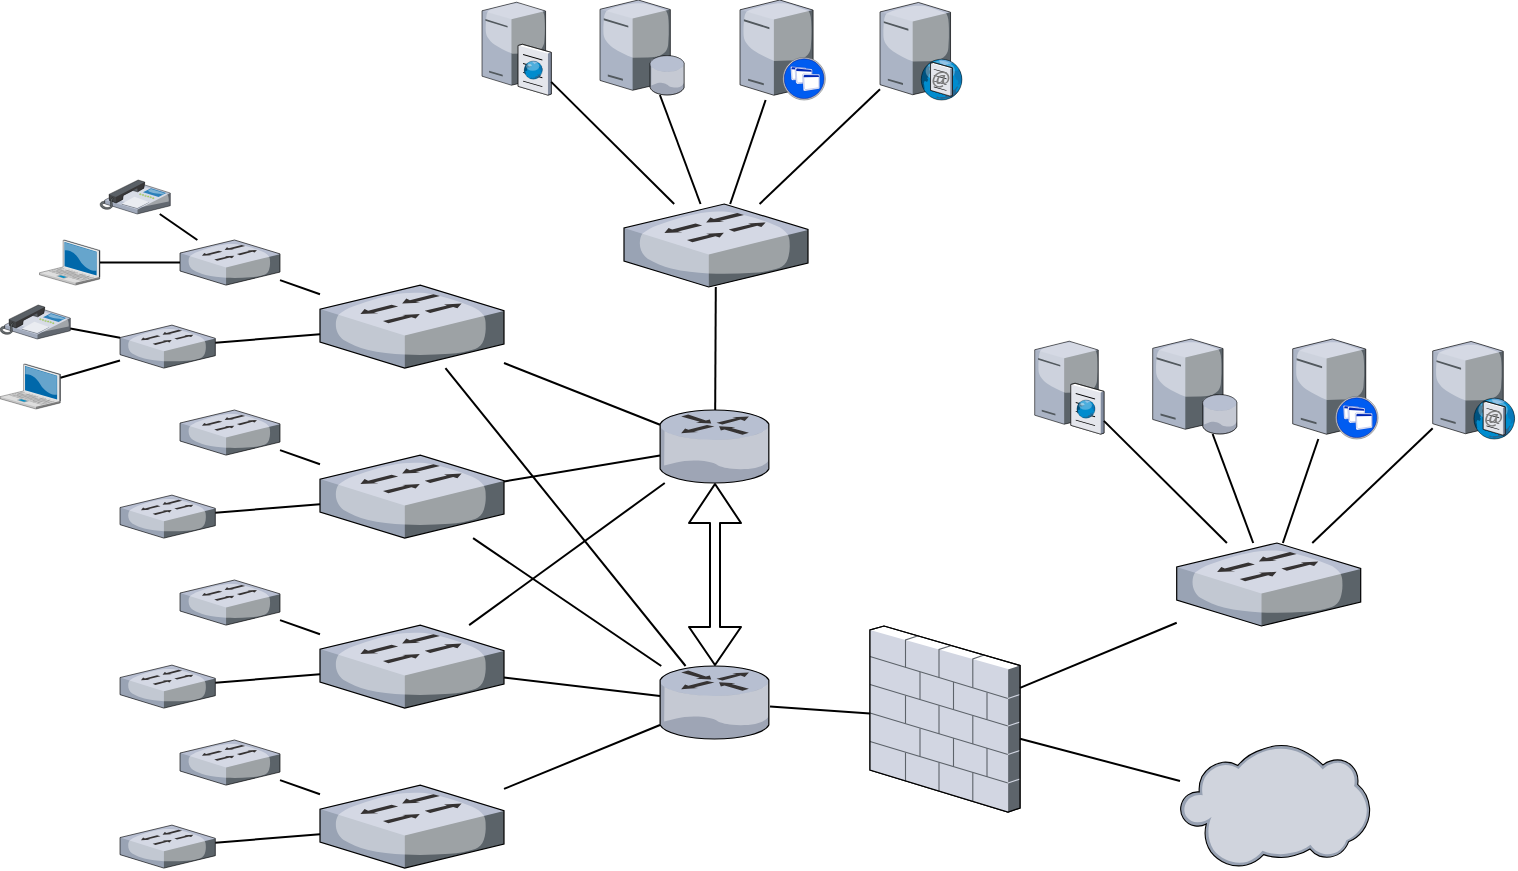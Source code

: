 <mxfile version="13.8.0" type="github">
  <diagram name="Page-1" id="822b0af5-4adb-64df-f703-e8dfc1f81529">
    <mxGraphModel dx="946" dy="516" grid="1" gridSize="10" guides="1" tooltips="1" connect="1" arrows="1" fold="1" page="1" pageScale="1" pageWidth="1100" pageHeight="850" background="#ffffff" math="0" shadow="0">
      <root>
        <mxCell id="0" />
        <mxCell id="1" parent="0" />
        <mxCell id="IQSiClCuCKLZ4wRSAv6x-2" value="" style="verticalLabelPosition=bottom;aspect=fixed;html=1;verticalAlign=top;strokeColor=none;align=center;outlineConnect=0;shape=mxgraph.citrix.switch;" vertex="1" parent="1">
          <mxGeometry x="200" y="362.56" width="92" height="41.5" as="geometry" />
        </mxCell>
        <mxCell id="IQSiClCuCKLZ4wRSAv6x-3" value="" style="verticalLabelPosition=bottom;aspect=fixed;html=1;verticalAlign=top;strokeColor=none;align=center;outlineConnect=0;shape=mxgraph.citrix.switch;" vertex="1" parent="1">
          <mxGeometry x="130" y="340" width="50" height="22.56" as="geometry" />
        </mxCell>
        <mxCell id="IQSiClCuCKLZ4wRSAv6x-4" value="" style="verticalLabelPosition=bottom;aspect=fixed;html=1;verticalAlign=top;strokeColor=none;align=center;outlineConnect=0;shape=mxgraph.citrix.switch;" vertex="1" parent="1">
          <mxGeometry x="100" y="382.56" width="47.66" height="21.5" as="geometry" />
        </mxCell>
        <mxCell id="IQSiClCuCKLZ4wRSAv6x-6" value="" style="endArrow=none;html=1;" edge="1" parent="1" source="IQSiClCuCKLZ4wRSAv6x-2" target="IQSiClCuCKLZ4wRSAv6x-3">
          <mxGeometry width="50" height="50" relative="1" as="geometry">
            <mxPoint x="330" y="442.56" as="sourcePoint" />
            <mxPoint x="380" y="392.56" as="targetPoint" />
          </mxGeometry>
        </mxCell>
        <mxCell id="IQSiClCuCKLZ4wRSAv6x-7" value="" style="endArrow=none;html=1;" edge="1" parent="1" source="IQSiClCuCKLZ4wRSAv6x-4" target="IQSiClCuCKLZ4wRSAv6x-2">
          <mxGeometry width="50" height="50" relative="1" as="geometry">
            <mxPoint x="330" y="442.56" as="sourcePoint" />
            <mxPoint x="380" y="392.56" as="targetPoint" />
          </mxGeometry>
        </mxCell>
        <mxCell id="IQSiClCuCKLZ4wRSAv6x-8" value="" style="verticalLabelPosition=bottom;aspect=fixed;html=1;verticalAlign=top;strokeColor=none;align=center;outlineConnect=0;shape=mxgraph.citrix.switch;" vertex="1" parent="1">
          <mxGeometry x="200" y="447.56" width="92" height="41.5" as="geometry" />
        </mxCell>
        <mxCell id="IQSiClCuCKLZ4wRSAv6x-9" value="" style="verticalLabelPosition=bottom;aspect=fixed;html=1;verticalAlign=top;strokeColor=none;align=center;outlineConnect=0;shape=mxgraph.citrix.switch;" vertex="1" parent="1">
          <mxGeometry x="130" y="425" width="50" height="22.56" as="geometry" />
        </mxCell>
        <mxCell id="IQSiClCuCKLZ4wRSAv6x-10" value="" style="verticalLabelPosition=bottom;aspect=fixed;html=1;verticalAlign=top;strokeColor=none;align=center;outlineConnect=0;shape=mxgraph.citrix.switch;" vertex="1" parent="1">
          <mxGeometry x="100" y="467.56" width="47.66" height="21.5" as="geometry" />
        </mxCell>
        <mxCell id="IQSiClCuCKLZ4wRSAv6x-11" value="" style="endArrow=none;html=1;" edge="1" parent="1" source="IQSiClCuCKLZ4wRSAv6x-8" target="IQSiClCuCKLZ4wRSAv6x-9">
          <mxGeometry width="50" height="50" relative="1" as="geometry">
            <mxPoint x="330" y="527.56" as="sourcePoint" />
            <mxPoint x="380" y="477.56" as="targetPoint" />
          </mxGeometry>
        </mxCell>
        <mxCell id="IQSiClCuCKLZ4wRSAv6x-12" value="" style="endArrow=none;html=1;" edge="1" parent="1" source="IQSiClCuCKLZ4wRSAv6x-10" target="IQSiClCuCKLZ4wRSAv6x-8">
          <mxGeometry width="50" height="50" relative="1" as="geometry">
            <mxPoint x="330" y="527.56" as="sourcePoint" />
            <mxPoint x="380" y="477.56" as="targetPoint" />
          </mxGeometry>
        </mxCell>
        <mxCell id="IQSiClCuCKLZ4wRSAv6x-13" value="" style="verticalLabelPosition=bottom;aspect=fixed;html=1;verticalAlign=top;strokeColor=none;align=center;outlineConnect=0;shape=mxgraph.citrix.switch;" vertex="1" parent="1">
          <mxGeometry x="200" y="532.56" width="92" height="41.5" as="geometry" />
        </mxCell>
        <mxCell id="IQSiClCuCKLZ4wRSAv6x-14" value="" style="verticalLabelPosition=bottom;aspect=fixed;html=1;verticalAlign=top;strokeColor=none;align=center;outlineConnect=0;shape=mxgraph.citrix.switch;" vertex="1" parent="1">
          <mxGeometry x="130" y="510" width="50" height="22.56" as="geometry" />
        </mxCell>
        <mxCell id="IQSiClCuCKLZ4wRSAv6x-15" value="" style="verticalLabelPosition=bottom;aspect=fixed;html=1;verticalAlign=top;strokeColor=none;align=center;outlineConnect=0;shape=mxgraph.citrix.switch;" vertex="1" parent="1">
          <mxGeometry x="100" y="552.56" width="47.66" height="21.5" as="geometry" />
        </mxCell>
        <mxCell id="IQSiClCuCKLZ4wRSAv6x-16" value="" style="endArrow=none;html=1;" edge="1" parent="1" source="IQSiClCuCKLZ4wRSAv6x-13" target="IQSiClCuCKLZ4wRSAv6x-14">
          <mxGeometry width="50" height="50" relative="1" as="geometry">
            <mxPoint x="330" y="612.56" as="sourcePoint" />
            <mxPoint x="380" y="562.56" as="targetPoint" />
          </mxGeometry>
        </mxCell>
        <mxCell id="IQSiClCuCKLZ4wRSAv6x-17" value="" style="endArrow=none;html=1;" edge="1" parent="1" source="IQSiClCuCKLZ4wRSAv6x-15" target="IQSiClCuCKLZ4wRSAv6x-13">
          <mxGeometry width="50" height="50" relative="1" as="geometry">
            <mxPoint x="330" y="612.56" as="sourcePoint" />
            <mxPoint x="380" y="562.56" as="targetPoint" />
          </mxGeometry>
        </mxCell>
        <mxCell id="IQSiClCuCKLZ4wRSAv6x-18" value="" style="verticalLabelPosition=bottom;aspect=fixed;html=1;verticalAlign=top;strokeColor=none;align=center;outlineConnect=0;shape=mxgraph.citrix.switch;" vertex="1" parent="1">
          <mxGeometry x="200" y="612.56" width="92" height="41.5" as="geometry" />
        </mxCell>
        <mxCell id="IQSiClCuCKLZ4wRSAv6x-19" value="" style="verticalLabelPosition=bottom;aspect=fixed;html=1;verticalAlign=top;strokeColor=none;align=center;outlineConnect=0;shape=mxgraph.citrix.switch;" vertex="1" parent="1">
          <mxGeometry x="130" y="590" width="50" height="22.56" as="geometry" />
        </mxCell>
        <mxCell id="IQSiClCuCKLZ4wRSAv6x-20" value="" style="verticalLabelPosition=bottom;aspect=fixed;html=1;verticalAlign=top;strokeColor=none;align=center;outlineConnect=0;shape=mxgraph.citrix.switch;" vertex="1" parent="1">
          <mxGeometry x="100" y="632.56" width="47.66" height="21.5" as="geometry" />
        </mxCell>
        <mxCell id="IQSiClCuCKLZ4wRSAv6x-21" value="" style="endArrow=none;html=1;" edge="1" parent="1" source="IQSiClCuCKLZ4wRSAv6x-18" target="IQSiClCuCKLZ4wRSAv6x-19">
          <mxGeometry width="50" height="50" relative="1" as="geometry">
            <mxPoint x="330" y="692.56" as="sourcePoint" />
            <mxPoint x="380" y="642.56" as="targetPoint" />
          </mxGeometry>
        </mxCell>
        <mxCell id="IQSiClCuCKLZ4wRSAv6x-22" value="" style="endArrow=none;html=1;" edge="1" parent="1" source="IQSiClCuCKLZ4wRSAv6x-20" target="IQSiClCuCKLZ4wRSAv6x-18">
          <mxGeometry width="50" height="50" relative="1" as="geometry">
            <mxPoint x="330" y="692.56" as="sourcePoint" />
            <mxPoint x="380" y="642.56" as="targetPoint" />
          </mxGeometry>
        </mxCell>
        <mxCell id="IQSiClCuCKLZ4wRSAv6x-23" value="" style="verticalLabelPosition=bottom;aspect=fixed;html=1;verticalAlign=top;strokeColor=none;align=center;outlineConnect=0;shape=mxgraph.citrix.router;" vertex="1" parent="1">
          <mxGeometry x="370" y="425" width="55" height="36.5" as="geometry" />
        </mxCell>
        <mxCell id="IQSiClCuCKLZ4wRSAv6x-24" value="" style="verticalLabelPosition=bottom;aspect=fixed;html=1;verticalAlign=top;strokeColor=none;align=center;outlineConnect=0;shape=mxgraph.citrix.router;" vertex="1" parent="1">
          <mxGeometry x="370" y="553" width="55" height="36.5" as="geometry" />
        </mxCell>
        <mxCell id="IQSiClCuCKLZ4wRSAv6x-25" value="" style="endArrow=none;html=1;" edge="1" parent="1" source="IQSiClCuCKLZ4wRSAv6x-23" target="IQSiClCuCKLZ4wRSAv6x-2">
          <mxGeometry width="50" height="50" relative="1" as="geometry">
            <mxPoint x="330" y="540" as="sourcePoint" />
            <mxPoint x="380" y="490" as="targetPoint" />
          </mxGeometry>
        </mxCell>
        <mxCell id="IQSiClCuCKLZ4wRSAv6x-26" value="" style="endArrow=none;html=1;" edge="1" parent="1" source="IQSiClCuCKLZ4wRSAv6x-24" target="IQSiClCuCKLZ4wRSAv6x-2">
          <mxGeometry width="50" height="50" relative="1" as="geometry">
            <mxPoint x="330" y="540" as="sourcePoint" />
            <mxPoint x="380" y="490" as="targetPoint" />
          </mxGeometry>
        </mxCell>
        <mxCell id="IQSiClCuCKLZ4wRSAv6x-27" value="" style="endArrow=none;html=1;" edge="1" parent="1" source="IQSiClCuCKLZ4wRSAv6x-23" target="IQSiClCuCKLZ4wRSAv6x-8">
          <mxGeometry width="50" height="50" relative="1" as="geometry">
            <mxPoint x="330" y="540" as="sourcePoint" />
            <mxPoint x="380" y="490" as="targetPoint" />
          </mxGeometry>
        </mxCell>
        <mxCell id="IQSiClCuCKLZ4wRSAv6x-28" value="" style="endArrow=none;html=1;" edge="1" parent="1" source="IQSiClCuCKLZ4wRSAv6x-24" target="IQSiClCuCKLZ4wRSAv6x-8">
          <mxGeometry width="50" height="50" relative="1" as="geometry">
            <mxPoint x="330" y="540" as="sourcePoint" />
            <mxPoint x="380" y="490" as="targetPoint" />
          </mxGeometry>
        </mxCell>
        <mxCell id="IQSiClCuCKLZ4wRSAv6x-29" value="" style="endArrow=none;html=1;" edge="1" parent="1" source="IQSiClCuCKLZ4wRSAv6x-13" target="IQSiClCuCKLZ4wRSAv6x-23">
          <mxGeometry width="50" height="50" relative="1" as="geometry">
            <mxPoint x="390" y="530" as="sourcePoint" />
            <mxPoint x="440" y="480" as="targetPoint" />
          </mxGeometry>
        </mxCell>
        <mxCell id="IQSiClCuCKLZ4wRSAv6x-30" value="" style="endArrow=none;html=1;" edge="1" parent="1" source="IQSiClCuCKLZ4wRSAv6x-13" target="IQSiClCuCKLZ4wRSAv6x-24">
          <mxGeometry width="50" height="50" relative="1" as="geometry">
            <mxPoint x="330" y="540" as="sourcePoint" />
            <mxPoint x="380" y="490" as="targetPoint" />
          </mxGeometry>
        </mxCell>
        <mxCell id="IQSiClCuCKLZ4wRSAv6x-31" value="" style="endArrow=none;html=1;" edge="1" parent="1" source="IQSiClCuCKLZ4wRSAv6x-18" target="IQSiClCuCKLZ4wRSAv6x-24">
          <mxGeometry width="50" height="50" relative="1" as="geometry">
            <mxPoint x="330" y="540" as="sourcePoint" />
            <mxPoint x="380" y="490" as="targetPoint" />
          </mxGeometry>
        </mxCell>
        <mxCell id="IQSiClCuCKLZ4wRSAv6x-32" value="" style="verticalLabelPosition=bottom;aspect=fixed;html=1;verticalAlign=top;strokeColor=none;align=center;outlineConnect=0;shape=mxgraph.citrix.switch;" vertex="1" parent="1">
          <mxGeometry x="352" y="322" width="92" height="41.5" as="geometry" />
        </mxCell>
        <mxCell id="IQSiClCuCKLZ4wRSAv6x-33" value="" style="verticalLabelPosition=bottom;aspect=fixed;html=1;verticalAlign=top;strokeColor=none;align=center;outlineConnect=0;shape=mxgraph.citrix.cache_server;" vertex="1" parent="1">
          <mxGeometry x="281" y="220" width="34.59" height="47.5" as="geometry" />
        </mxCell>
        <mxCell id="IQSiClCuCKLZ4wRSAv6x-34" value="" style="verticalLabelPosition=bottom;aspect=fixed;html=1;verticalAlign=top;strokeColor=none;align=center;outlineConnect=0;shape=mxgraph.citrix.database_server;" vertex="1" parent="1">
          <mxGeometry x="340" y="220" width="42.23" height="47.5" as="geometry" />
        </mxCell>
        <mxCell id="IQSiClCuCKLZ4wRSAv6x-35" value="" style="verticalLabelPosition=bottom;aspect=fixed;html=1;verticalAlign=top;strokeColor=none;align=center;outlineConnect=0;shape=mxgraph.citrix.xenapp_server;" vertex="1" parent="1">
          <mxGeometry x="410" y="220" width="42.7" height="50" as="geometry" />
        </mxCell>
        <mxCell id="IQSiClCuCKLZ4wRSAv6x-36" value="" style="verticalLabelPosition=bottom;aspect=fixed;html=1;verticalAlign=top;strokeColor=none;align=center;outlineConnect=0;shape=mxgraph.citrix.smtp_server;" vertex="1" parent="1">
          <mxGeometry x="480" y="220" width="41.31" height="50" as="geometry" />
        </mxCell>
        <mxCell id="IQSiClCuCKLZ4wRSAv6x-38" value="" style="endArrow=none;html=1;" edge="1" parent="1" source="IQSiClCuCKLZ4wRSAv6x-32" target="IQSiClCuCKLZ4wRSAv6x-33">
          <mxGeometry width="50" height="50" relative="1" as="geometry">
            <mxPoint x="300" y="330" as="sourcePoint" />
            <mxPoint x="330" y="270" as="targetPoint" />
          </mxGeometry>
        </mxCell>
        <mxCell id="IQSiClCuCKLZ4wRSAv6x-39" value="" style="endArrow=none;html=1;" edge="1" parent="1" source="IQSiClCuCKLZ4wRSAv6x-32" target="IQSiClCuCKLZ4wRSAv6x-34">
          <mxGeometry width="50" height="50" relative="1" as="geometry">
            <mxPoint x="330" y="480" as="sourcePoint" />
            <mxPoint x="380" y="430" as="targetPoint" />
          </mxGeometry>
        </mxCell>
        <mxCell id="IQSiClCuCKLZ4wRSAv6x-40" value="" style="endArrow=none;html=1;" edge="1" parent="1" source="IQSiClCuCKLZ4wRSAv6x-32" target="IQSiClCuCKLZ4wRSAv6x-35">
          <mxGeometry width="50" height="50" relative="1" as="geometry">
            <mxPoint x="387.102" y="332" as="sourcePoint" />
            <mxPoint x="325.59" y="270.923" as="targetPoint" />
          </mxGeometry>
        </mxCell>
        <mxCell id="IQSiClCuCKLZ4wRSAv6x-41" value="" style="endArrow=none;html=1;" edge="1" parent="1" source="IQSiClCuCKLZ4wRSAv6x-32" target="IQSiClCuCKLZ4wRSAv6x-36">
          <mxGeometry width="50" height="50" relative="1" as="geometry">
            <mxPoint x="415.079" y="332" as="sourcePoint" />
            <mxPoint x="432.821" y="280" as="targetPoint" />
          </mxGeometry>
        </mxCell>
        <mxCell id="IQSiClCuCKLZ4wRSAv6x-42" value="" style="endArrow=none;html=1;" edge="1" parent="1" source="IQSiClCuCKLZ4wRSAv6x-23" target="IQSiClCuCKLZ4wRSAv6x-32">
          <mxGeometry width="50" height="50" relative="1" as="geometry">
            <mxPoint x="480" y="430" as="sourcePoint" />
            <mxPoint x="530" y="380" as="targetPoint" />
          </mxGeometry>
        </mxCell>
        <mxCell id="IQSiClCuCKLZ4wRSAv6x-44" value="" style="shape=flexArrow;endArrow=classic;startArrow=classic;html=1;width=5;endSize=6.17;" edge="1" parent="1" source="IQSiClCuCKLZ4wRSAv6x-24" target="IQSiClCuCKLZ4wRSAv6x-23">
          <mxGeometry width="50" height="50" relative="1" as="geometry">
            <mxPoint x="480" y="540" as="sourcePoint" />
            <mxPoint x="530" y="490" as="targetPoint" />
          </mxGeometry>
        </mxCell>
        <mxCell id="IQSiClCuCKLZ4wRSAv6x-45" value="" style="verticalLabelPosition=bottom;aspect=fixed;html=1;verticalAlign=top;strokeColor=none;align=center;outlineConnect=0;shape=mxgraph.citrix.firewall;" vertex="1" parent="1">
          <mxGeometry x="475" y="533" width="75" height="93" as="geometry" />
        </mxCell>
        <mxCell id="IQSiClCuCKLZ4wRSAv6x-46" value="" style="verticalLabelPosition=bottom;aspect=fixed;html=1;verticalAlign=top;strokeColor=none;align=center;outlineConnect=0;shape=mxgraph.citrix.cloud;" vertex="1" parent="1">
          <mxGeometry x="630" y="592" width="95" height="62" as="geometry" />
        </mxCell>
        <mxCell id="IQSiClCuCKLZ4wRSAv6x-47" value="" style="verticalLabelPosition=bottom;aspect=fixed;html=1;verticalAlign=top;strokeColor=none;align=center;outlineConnect=0;shape=mxgraph.citrix.switch;" vertex="1" parent="1">
          <mxGeometry x="628.35" y="491.5" width="92" height="41.5" as="geometry" />
        </mxCell>
        <mxCell id="IQSiClCuCKLZ4wRSAv6x-48" value="" style="verticalLabelPosition=bottom;aspect=fixed;html=1;verticalAlign=top;strokeColor=none;align=center;outlineConnect=0;shape=mxgraph.citrix.cache_server;" vertex="1" parent="1">
          <mxGeometry x="557.35" y="389.5" width="34.59" height="47.5" as="geometry" />
        </mxCell>
        <mxCell id="IQSiClCuCKLZ4wRSAv6x-49" value="" style="verticalLabelPosition=bottom;aspect=fixed;html=1;verticalAlign=top;strokeColor=none;align=center;outlineConnect=0;shape=mxgraph.citrix.database_server;" vertex="1" parent="1">
          <mxGeometry x="616.35" y="389.5" width="42.23" height="47.5" as="geometry" />
        </mxCell>
        <mxCell id="IQSiClCuCKLZ4wRSAv6x-50" value="" style="verticalLabelPosition=bottom;aspect=fixed;html=1;verticalAlign=top;strokeColor=none;align=center;outlineConnect=0;shape=mxgraph.citrix.xenapp_server;" vertex="1" parent="1">
          <mxGeometry x="686.35" y="389.5" width="42.7" height="50" as="geometry" />
        </mxCell>
        <mxCell id="IQSiClCuCKLZ4wRSAv6x-51" value="" style="verticalLabelPosition=bottom;aspect=fixed;html=1;verticalAlign=top;strokeColor=none;align=center;outlineConnect=0;shape=mxgraph.citrix.smtp_server;" vertex="1" parent="1">
          <mxGeometry x="756.35" y="389.5" width="41.31" height="50" as="geometry" />
        </mxCell>
        <mxCell id="IQSiClCuCKLZ4wRSAv6x-52" value="" style="endArrow=none;html=1;" edge="1" parent="1" source="IQSiClCuCKLZ4wRSAv6x-47" target="IQSiClCuCKLZ4wRSAv6x-48">
          <mxGeometry width="50" height="50" relative="1" as="geometry">
            <mxPoint x="576.35" y="499.5" as="sourcePoint" />
            <mxPoint x="606.35" y="439.5" as="targetPoint" />
          </mxGeometry>
        </mxCell>
        <mxCell id="IQSiClCuCKLZ4wRSAv6x-53" value="" style="endArrow=none;html=1;" edge="1" parent="1" source="IQSiClCuCKLZ4wRSAv6x-47" target="IQSiClCuCKLZ4wRSAv6x-49">
          <mxGeometry width="50" height="50" relative="1" as="geometry">
            <mxPoint x="606.35" y="649.5" as="sourcePoint" />
            <mxPoint x="656.35" y="599.5" as="targetPoint" />
          </mxGeometry>
        </mxCell>
        <mxCell id="IQSiClCuCKLZ4wRSAv6x-54" value="" style="endArrow=none;html=1;" edge="1" parent="1" source="IQSiClCuCKLZ4wRSAv6x-47" target="IQSiClCuCKLZ4wRSAv6x-50">
          <mxGeometry width="50" height="50" relative="1" as="geometry">
            <mxPoint x="663.452" y="501.5" as="sourcePoint" />
            <mxPoint x="601.94" y="440.423" as="targetPoint" />
          </mxGeometry>
        </mxCell>
        <mxCell id="IQSiClCuCKLZ4wRSAv6x-55" value="" style="endArrow=none;html=1;" edge="1" parent="1" source="IQSiClCuCKLZ4wRSAv6x-47" target="IQSiClCuCKLZ4wRSAv6x-51">
          <mxGeometry width="50" height="50" relative="1" as="geometry">
            <mxPoint x="691.429" y="501.5" as="sourcePoint" />
            <mxPoint x="709.171" y="449.5" as="targetPoint" />
          </mxGeometry>
        </mxCell>
        <mxCell id="IQSiClCuCKLZ4wRSAv6x-56" value="" style="endArrow=none;html=1;" edge="1" parent="1" source="IQSiClCuCKLZ4wRSAv6x-45" target="IQSiClCuCKLZ4wRSAv6x-24">
          <mxGeometry width="50" height="50" relative="1" as="geometry">
            <mxPoint x="330" y="480" as="sourcePoint" />
            <mxPoint x="380" y="430" as="targetPoint" />
          </mxGeometry>
        </mxCell>
        <mxCell id="IQSiClCuCKLZ4wRSAv6x-57" value="" style="endArrow=none;html=1;" edge="1" parent="1" source="IQSiClCuCKLZ4wRSAv6x-45" target="IQSiClCuCKLZ4wRSAv6x-46">
          <mxGeometry width="50" height="50" relative="1" as="geometry">
            <mxPoint x="485" y="586.81" as="sourcePoint" />
            <mxPoint x="435" y="583.223" as="targetPoint" />
          </mxGeometry>
        </mxCell>
        <mxCell id="IQSiClCuCKLZ4wRSAv6x-58" value="" style="endArrow=none;html=1;" edge="1" parent="1" source="IQSiClCuCKLZ4wRSAv6x-45" target="IQSiClCuCKLZ4wRSAv6x-47">
          <mxGeometry width="50" height="50" relative="1" as="geometry">
            <mxPoint x="560" y="599.386" as="sourcePoint" />
            <mxPoint x="640" y="620.477" as="targetPoint" />
          </mxGeometry>
        </mxCell>
        <mxCell id="IQSiClCuCKLZ4wRSAv6x-59" value="" style="verticalLabelPosition=bottom;aspect=fixed;html=1;verticalAlign=top;strokeColor=none;align=center;outlineConnect=0;shape=mxgraph.citrix.ip_phone;" vertex="1" parent="1">
          <mxGeometry x="90" y="310" width="35.15" height="17" as="geometry" />
        </mxCell>
        <mxCell id="IQSiClCuCKLZ4wRSAv6x-60" value="" style="verticalLabelPosition=bottom;aspect=fixed;html=1;verticalAlign=top;strokeColor=none;align=center;outlineConnect=0;shape=mxgraph.citrix.laptop_2;" vertex="1" parent="1">
          <mxGeometry x="59.75" y="340" width="30.25" height="22.56" as="geometry" />
        </mxCell>
        <mxCell id="IQSiClCuCKLZ4wRSAv6x-61" value="" style="verticalLabelPosition=bottom;aspect=fixed;html=1;verticalAlign=top;strokeColor=none;align=center;outlineConnect=0;shape=mxgraph.citrix.ip_phone;" vertex="1" parent="1">
          <mxGeometry x="40" y="372.5" width="35.15" height="17" as="geometry" />
        </mxCell>
        <mxCell id="IQSiClCuCKLZ4wRSAv6x-62" value="" style="verticalLabelPosition=bottom;aspect=fixed;html=1;verticalAlign=top;strokeColor=none;align=center;outlineConnect=0;shape=mxgraph.citrix.laptop_2;" vertex="1" parent="1">
          <mxGeometry x="40" y="401.97" width="30.25" height="22.56" as="geometry" />
        </mxCell>
        <mxCell id="IQSiClCuCKLZ4wRSAv6x-63" value="" style="endArrow=none;html=1;" edge="1" parent="1" source="IQSiClCuCKLZ4wRSAv6x-3" target="IQSiClCuCKLZ4wRSAv6x-59">
          <mxGeometry width="50" height="50" relative="1" as="geometry">
            <mxPoint x="330" y="480" as="sourcePoint" />
            <mxPoint x="380" y="430" as="targetPoint" />
          </mxGeometry>
        </mxCell>
        <mxCell id="IQSiClCuCKLZ4wRSAv6x-64" value="" style="endArrow=none;html=1;" edge="1" parent="1" source="IQSiClCuCKLZ4wRSAv6x-3" target="IQSiClCuCKLZ4wRSAv6x-60">
          <mxGeometry width="50" height="50" relative="1" as="geometry">
            <mxPoint x="130" y="351" as="sourcePoint" />
            <mxPoint x="129.873" y="337" as="targetPoint" />
          </mxGeometry>
        </mxCell>
        <mxCell id="IQSiClCuCKLZ4wRSAv6x-65" value="" style="endArrow=none;html=1;" edge="1" parent="1" source="IQSiClCuCKLZ4wRSAv6x-4" target="IQSiClCuCKLZ4wRSAv6x-61">
          <mxGeometry width="50" height="50" relative="1" as="geometry">
            <mxPoint x="158.68" y="360" as="sourcePoint" />
            <mxPoint x="139.873" y="347" as="targetPoint" />
          </mxGeometry>
        </mxCell>
        <mxCell id="IQSiClCuCKLZ4wRSAv6x-66" value="" style="endArrow=none;html=1;" edge="1" parent="1" source="IQSiClCuCKLZ4wRSAv6x-4" target="IQSiClCuCKLZ4wRSAv6x-62">
          <mxGeometry width="50" height="50" relative="1" as="geometry">
            <mxPoint x="168.68" y="370" as="sourcePoint" />
            <mxPoint x="149.873" y="357" as="targetPoint" />
          </mxGeometry>
        </mxCell>
      </root>
    </mxGraphModel>
  </diagram>
</mxfile>
